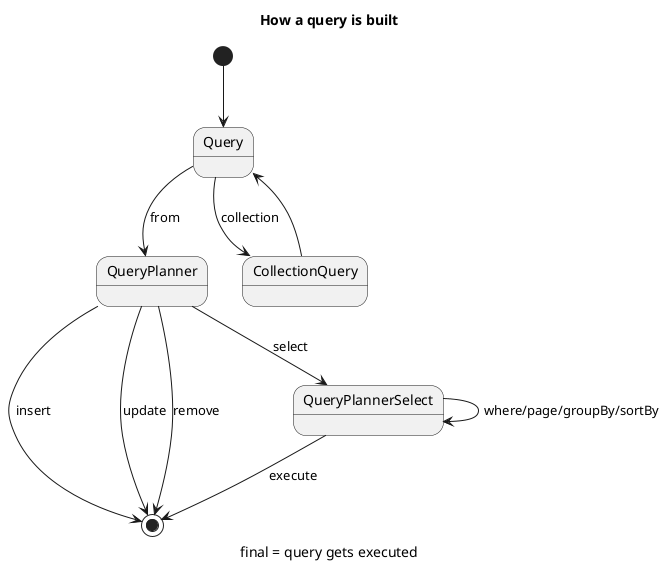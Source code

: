 @startuml query_planner_state
title How a query is built
caption final = query gets executed

hide empty members

[*] --> Query

Query --> QueryPlanner: from
Query --> CollectionQuery : collection
CollectionQuery --> Query

QueryPlanner --> [*]: insert
QueryPlanner --> [*]: update
QueryPlanner --> [*]: remove
QueryPlanner --> QueryPlannerSelect: select

QueryPlannerSelect --> QueryPlannerSelect: where/page/groupBy/sortBy
QueryPlannerSelect --> [*]: execute

@enduml
